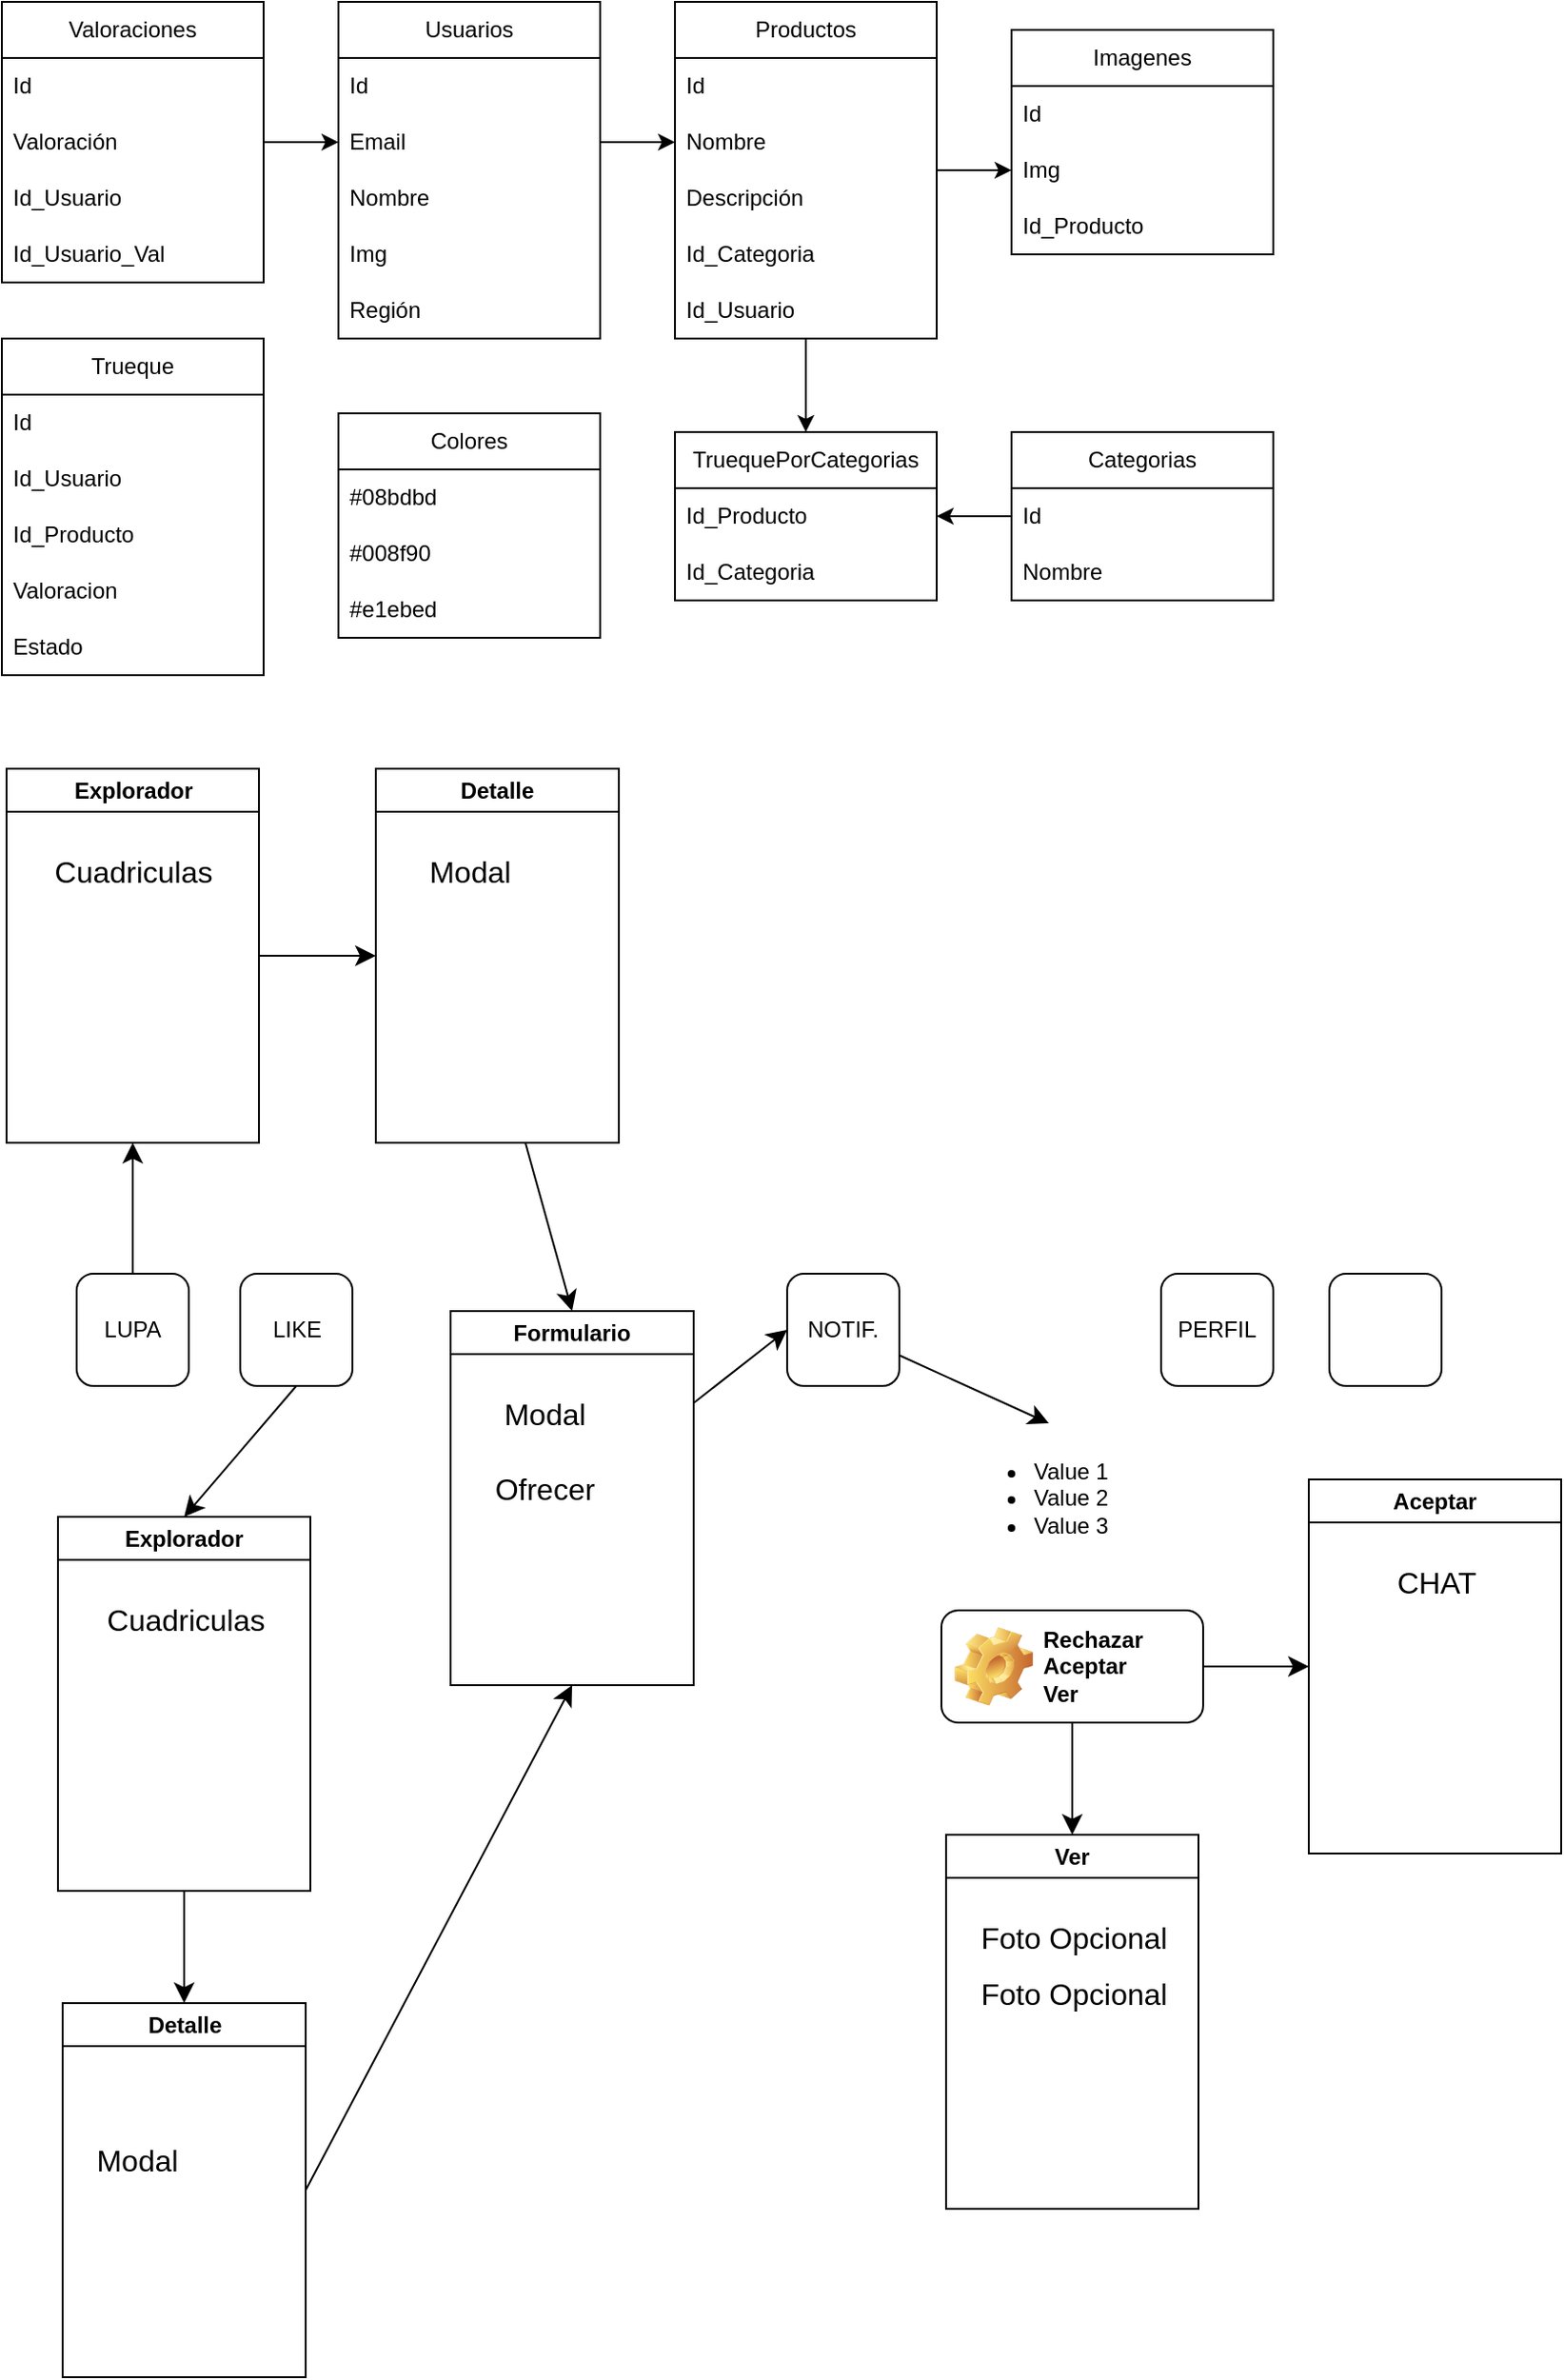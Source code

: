 <mxfile version="24.8.2">
  <diagram name="Página-1" id="bj0DzRCgQcsLs7RcYcNw">
    <mxGraphModel dx="1674" dy="788" grid="1" gridSize="10" guides="1" tooltips="1" connect="1" arrows="1" fold="1" page="1" pageScale="1" pageWidth="827" pageHeight="1169" math="0" shadow="0">
      <root>
        <mxCell id="0" />
        <mxCell id="1" parent="0" />
        <mxCell id="N8pNkHzPz6R8euL4msvj-1" value="Usuarios" style="swimlane;fontStyle=0;childLayout=stackLayout;horizontal=1;startSize=30;horizontalStack=0;resizeParent=1;resizeParentMax=0;resizeLast=0;collapsible=1;marginBottom=0;whiteSpace=wrap;html=1;" parent="1" vertex="1">
          <mxGeometry x="200" width="140" height="180" as="geometry" />
        </mxCell>
        <mxCell id="N8pNkHzPz6R8euL4msvj-2" value="Id" style="text;strokeColor=none;fillColor=none;align=left;verticalAlign=middle;spacingLeft=4;spacingRight=4;overflow=hidden;points=[[0,0.5],[1,0.5]];portConstraint=eastwest;rotatable=0;whiteSpace=wrap;html=1;" parent="N8pNkHzPz6R8euL4msvj-1" vertex="1">
          <mxGeometry y="30" width="140" height="30" as="geometry" />
        </mxCell>
        <mxCell id="N8pNkHzPz6R8euL4msvj-3" value="Email" style="text;strokeColor=none;fillColor=none;align=left;verticalAlign=middle;spacingLeft=4;spacingRight=4;overflow=hidden;points=[[0,0.5],[1,0.5]];portConstraint=eastwest;rotatable=0;whiteSpace=wrap;html=1;" parent="N8pNkHzPz6R8euL4msvj-1" vertex="1">
          <mxGeometry y="60" width="140" height="30" as="geometry" />
        </mxCell>
        <mxCell id="N8pNkHzPz6R8euL4msvj-5" value="Nombre" style="text;strokeColor=none;fillColor=none;align=left;verticalAlign=middle;spacingLeft=4;spacingRight=4;overflow=hidden;points=[[0,0.5],[1,0.5]];portConstraint=eastwest;rotatable=0;whiteSpace=wrap;html=1;" parent="N8pNkHzPz6R8euL4msvj-1" vertex="1">
          <mxGeometry y="90" width="140" height="30" as="geometry" />
        </mxCell>
        <mxCell id="N8pNkHzPz6R8euL4msvj-6" value="Img" style="text;strokeColor=none;fillColor=none;align=left;verticalAlign=middle;spacingLeft=4;spacingRight=4;overflow=hidden;points=[[0,0.5],[1,0.5]];portConstraint=eastwest;rotatable=0;whiteSpace=wrap;html=1;" parent="N8pNkHzPz6R8euL4msvj-1" vertex="1">
          <mxGeometry y="120" width="140" height="30" as="geometry" />
        </mxCell>
        <mxCell id="N8pNkHzPz6R8euL4msvj-4" value="Región" style="text;strokeColor=none;fillColor=none;align=left;verticalAlign=middle;spacingLeft=4;spacingRight=4;overflow=hidden;points=[[0,0.5],[1,0.5]];portConstraint=eastwest;rotatable=0;whiteSpace=wrap;html=1;" parent="N8pNkHzPz6R8euL4msvj-1" vertex="1">
          <mxGeometry y="150" width="140" height="30" as="geometry" />
        </mxCell>
        <mxCell id="N8pNkHzPz6R8euL4msvj-7" value="Valoraciones" style="swimlane;fontStyle=0;childLayout=stackLayout;horizontal=1;startSize=30;horizontalStack=0;resizeParent=1;resizeParentMax=0;resizeLast=0;collapsible=1;marginBottom=0;whiteSpace=wrap;html=1;" parent="1" vertex="1">
          <mxGeometry x="20" width="140" height="150" as="geometry" />
        </mxCell>
        <mxCell id="N8pNkHzPz6R8euL4msvj-8" value="Id" style="text;strokeColor=none;fillColor=none;align=left;verticalAlign=middle;spacingLeft=4;spacingRight=4;overflow=hidden;points=[[0,0.5],[1,0.5]];portConstraint=eastwest;rotatable=0;whiteSpace=wrap;html=1;" parent="N8pNkHzPz6R8euL4msvj-7" vertex="1">
          <mxGeometry y="30" width="140" height="30" as="geometry" />
        </mxCell>
        <mxCell id="N8pNkHzPz6R8euL4msvj-9" value="Valoración" style="text;strokeColor=none;fillColor=none;align=left;verticalAlign=middle;spacingLeft=4;spacingRight=4;overflow=hidden;points=[[0,0.5],[1,0.5]];portConstraint=eastwest;rotatable=0;whiteSpace=wrap;html=1;" parent="N8pNkHzPz6R8euL4msvj-7" vertex="1">
          <mxGeometry y="60" width="140" height="30" as="geometry" />
        </mxCell>
        <mxCell id="N8pNkHzPz6R8euL4msvj-11" value="Id_Usuario" style="text;strokeColor=none;fillColor=none;align=left;verticalAlign=middle;spacingLeft=4;spacingRight=4;overflow=hidden;points=[[0,0.5],[1,0.5]];portConstraint=eastwest;rotatable=0;whiteSpace=wrap;html=1;" parent="N8pNkHzPz6R8euL4msvj-7" vertex="1">
          <mxGeometry y="90" width="140" height="30" as="geometry" />
        </mxCell>
        <mxCell id="N8pNkHzPz6R8euL4msvj-12" value="Id_Usuario_Val" style="text;strokeColor=none;fillColor=none;align=left;verticalAlign=middle;spacingLeft=4;spacingRight=4;overflow=hidden;points=[[0,0.5],[1,0.5]];portConstraint=eastwest;rotatable=0;whiteSpace=wrap;html=1;" parent="N8pNkHzPz6R8euL4msvj-7" vertex="1">
          <mxGeometry y="120" width="140" height="30" as="geometry" />
        </mxCell>
        <mxCell id="N8pNkHzPz6R8euL4msvj-28" style="edgeStyle=orthogonalEdgeStyle;rounded=0;orthogonalLoop=1;jettySize=auto;html=1;entryX=0;entryY=0.5;entryDx=0;entryDy=0;" parent="1" source="N8pNkHzPz6R8euL4msvj-14" target="N8pNkHzPz6R8euL4msvj-26" edge="1">
          <mxGeometry relative="1" as="geometry" />
        </mxCell>
        <mxCell id="N8pNkHzPz6R8euL4msvj-33" style="edgeStyle=orthogonalEdgeStyle;rounded=0;orthogonalLoop=1;jettySize=auto;html=1;entryX=0.5;entryY=0;entryDx=0;entryDy=0;" parent="1" source="N8pNkHzPz6R8euL4msvj-14" target="N8pNkHzPz6R8euL4msvj-30" edge="1">
          <mxGeometry relative="1" as="geometry" />
        </mxCell>
        <mxCell id="N8pNkHzPz6R8euL4msvj-14" value="Productos" style="swimlane;fontStyle=0;childLayout=stackLayout;horizontal=1;startSize=30;horizontalStack=0;resizeParent=1;resizeParentMax=0;resizeLast=0;collapsible=1;marginBottom=0;whiteSpace=wrap;html=1;" parent="1" vertex="1">
          <mxGeometry x="380" width="140" height="180" as="geometry" />
        </mxCell>
        <mxCell id="N8pNkHzPz6R8euL4msvj-15" value="Id" style="text;strokeColor=none;fillColor=none;align=left;verticalAlign=middle;spacingLeft=4;spacingRight=4;overflow=hidden;points=[[0,0.5],[1,0.5]];portConstraint=eastwest;rotatable=0;whiteSpace=wrap;html=1;" parent="N8pNkHzPz6R8euL4msvj-14" vertex="1">
          <mxGeometry y="30" width="140" height="30" as="geometry" />
        </mxCell>
        <mxCell id="N8pNkHzPz6R8euL4msvj-16" value="Nombre" style="text;strokeColor=none;fillColor=none;align=left;verticalAlign=middle;spacingLeft=4;spacingRight=4;overflow=hidden;points=[[0,0.5],[1,0.5]];portConstraint=eastwest;rotatable=0;whiteSpace=wrap;html=1;" parent="N8pNkHzPz6R8euL4msvj-14" vertex="1">
          <mxGeometry y="60" width="140" height="30" as="geometry" />
        </mxCell>
        <mxCell id="N8pNkHzPz6R8euL4msvj-18" value="Descripción" style="text;strokeColor=none;fillColor=none;align=left;verticalAlign=middle;spacingLeft=4;spacingRight=4;overflow=hidden;points=[[0,0.5],[1,0.5]];portConstraint=eastwest;rotatable=0;whiteSpace=wrap;html=1;" parent="N8pNkHzPz6R8euL4msvj-14" vertex="1">
          <mxGeometry y="90" width="140" height="30" as="geometry" />
        </mxCell>
        <mxCell id="N8pNkHzPz6R8euL4msvj-29" value="Id_Categoria" style="text;strokeColor=none;fillColor=none;align=left;verticalAlign=middle;spacingLeft=4;spacingRight=4;overflow=hidden;points=[[0,0.5],[1,0.5]];portConstraint=eastwest;rotatable=0;whiteSpace=wrap;html=1;" parent="N8pNkHzPz6R8euL4msvj-14" vertex="1">
          <mxGeometry y="120" width="140" height="30" as="geometry" />
        </mxCell>
        <mxCell id="N8pNkHzPz6R8euL4msvj-35" value="Id_Usuario" style="text;strokeColor=none;fillColor=none;align=left;verticalAlign=middle;spacingLeft=4;spacingRight=4;overflow=hidden;points=[[0,0.5],[1,0.5]];portConstraint=eastwest;rotatable=0;whiteSpace=wrap;html=1;" parent="N8pNkHzPz6R8euL4msvj-14" vertex="1">
          <mxGeometry y="150" width="140" height="30" as="geometry" />
        </mxCell>
        <mxCell id="N8pNkHzPz6R8euL4msvj-34" style="edgeStyle=orthogonalEdgeStyle;rounded=0;orthogonalLoop=1;jettySize=auto;html=1;entryX=1;entryY=0.5;entryDx=0;entryDy=0;" parent="1" source="N8pNkHzPz6R8euL4msvj-19" target="N8pNkHzPz6R8euL4msvj-31" edge="1">
          <mxGeometry relative="1" as="geometry" />
        </mxCell>
        <mxCell id="N8pNkHzPz6R8euL4msvj-19" value="Categorias" style="swimlane;fontStyle=0;childLayout=stackLayout;horizontal=1;startSize=30;horizontalStack=0;resizeParent=1;resizeParentMax=0;resizeLast=0;collapsible=1;marginBottom=0;whiteSpace=wrap;html=1;" parent="1" vertex="1">
          <mxGeometry x="560" y="230" width="140" height="90" as="geometry" />
        </mxCell>
        <mxCell id="N8pNkHzPz6R8euL4msvj-20" value="Id" style="text;strokeColor=none;fillColor=none;align=left;verticalAlign=middle;spacingLeft=4;spacingRight=4;overflow=hidden;points=[[0,0.5],[1,0.5]];portConstraint=eastwest;rotatable=0;whiteSpace=wrap;html=1;" parent="N8pNkHzPz6R8euL4msvj-19" vertex="1">
          <mxGeometry y="30" width="140" height="30" as="geometry" />
        </mxCell>
        <mxCell id="N8pNkHzPz6R8euL4msvj-21" value="Nombre" style="text;strokeColor=none;fillColor=none;align=left;verticalAlign=middle;spacingLeft=4;spacingRight=4;overflow=hidden;points=[[0,0.5],[1,0.5]];portConstraint=eastwest;rotatable=0;whiteSpace=wrap;html=1;" parent="N8pNkHzPz6R8euL4msvj-19" vertex="1">
          <mxGeometry y="60" width="140" height="30" as="geometry" />
        </mxCell>
        <mxCell id="N8pNkHzPz6R8euL4msvj-24" value="Imagenes" style="swimlane;fontStyle=0;childLayout=stackLayout;horizontal=1;startSize=30;horizontalStack=0;resizeParent=1;resizeParentMax=0;resizeLast=0;collapsible=1;marginBottom=0;whiteSpace=wrap;html=1;" parent="1" vertex="1">
          <mxGeometry x="560" y="15" width="140" height="120" as="geometry" />
        </mxCell>
        <mxCell id="N8pNkHzPz6R8euL4msvj-25" value="Id" style="text;strokeColor=none;fillColor=none;align=left;verticalAlign=middle;spacingLeft=4;spacingRight=4;overflow=hidden;points=[[0,0.5],[1,0.5]];portConstraint=eastwest;rotatable=0;whiteSpace=wrap;html=1;" parent="N8pNkHzPz6R8euL4msvj-24" vertex="1">
          <mxGeometry y="30" width="140" height="30" as="geometry" />
        </mxCell>
        <mxCell id="N8pNkHzPz6R8euL4msvj-26" value="Img" style="text;strokeColor=none;fillColor=none;align=left;verticalAlign=middle;spacingLeft=4;spacingRight=4;overflow=hidden;points=[[0,0.5],[1,0.5]];portConstraint=eastwest;rotatable=0;whiteSpace=wrap;html=1;" parent="N8pNkHzPz6R8euL4msvj-24" vertex="1">
          <mxGeometry y="60" width="140" height="30" as="geometry" />
        </mxCell>
        <mxCell id="N8pNkHzPz6R8euL4msvj-27" value="Id_Producto" style="text;strokeColor=none;fillColor=none;align=left;verticalAlign=middle;spacingLeft=4;spacingRight=4;overflow=hidden;points=[[0,0.5],[1,0.5]];portConstraint=eastwest;rotatable=0;whiteSpace=wrap;html=1;" parent="N8pNkHzPz6R8euL4msvj-24" vertex="1">
          <mxGeometry y="90" width="140" height="30" as="geometry" />
        </mxCell>
        <mxCell id="N8pNkHzPz6R8euL4msvj-30" value="TruequePorCategorias" style="swimlane;fontStyle=0;childLayout=stackLayout;horizontal=1;startSize=30;horizontalStack=0;resizeParent=1;resizeParentMax=0;resizeLast=0;collapsible=1;marginBottom=0;whiteSpace=wrap;html=1;" parent="1" vertex="1">
          <mxGeometry x="380" y="230" width="140" height="90" as="geometry" />
        </mxCell>
        <mxCell id="N8pNkHzPz6R8euL4msvj-31" value="Id_Producto" style="text;strokeColor=none;fillColor=none;align=left;verticalAlign=middle;spacingLeft=4;spacingRight=4;overflow=hidden;points=[[0,0.5],[1,0.5]];portConstraint=eastwest;rotatable=0;whiteSpace=wrap;html=1;" parent="N8pNkHzPz6R8euL4msvj-30" vertex="1">
          <mxGeometry y="30" width="140" height="30" as="geometry" />
        </mxCell>
        <mxCell id="N8pNkHzPz6R8euL4msvj-32" value="Id_Categoria" style="text;strokeColor=none;fillColor=none;align=left;verticalAlign=middle;spacingLeft=4;spacingRight=4;overflow=hidden;points=[[0,0.5],[1,0.5]];portConstraint=eastwest;rotatable=0;whiteSpace=wrap;html=1;" parent="N8pNkHzPz6R8euL4msvj-30" vertex="1">
          <mxGeometry y="60" width="140" height="30" as="geometry" />
        </mxCell>
        <mxCell id="N8pNkHzPz6R8euL4msvj-36" style="edgeStyle=orthogonalEdgeStyle;rounded=0;orthogonalLoop=1;jettySize=auto;html=1;entryX=0;entryY=0.5;entryDx=0;entryDy=0;" parent="1" source="N8pNkHzPz6R8euL4msvj-9" target="N8pNkHzPz6R8euL4msvj-3" edge="1">
          <mxGeometry relative="1" as="geometry" />
        </mxCell>
        <mxCell id="N8pNkHzPz6R8euL4msvj-37" style="edgeStyle=orthogonalEdgeStyle;rounded=0;orthogonalLoop=1;jettySize=auto;html=1;" parent="1" source="N8pNkHzPz6R8euL4msvj-3" target="N8pNkHzPz6R8euL4msvj-16" edge="1">
          <mxGeometry relative="1" as="geometry" />
        </mxCell>
        <mxCell id="N8pNkHzPz6R8euL4msvj-38" value="Trueque" style="swimlane;fontStyle=0;childLayout=stackLayout;horizontal=1;startSize=30;horizontalStack=0;resizeParent=1;resizeParentMax=0;resizeLast=0;collapsible=1;marginBottom=0;whiteSpace=wrap;html=1;" parent="1" vertex="1">
          <mxGeometry x="20" y="180" width="140" height="180" as="geometry" />
        </mxCell>
        <mxCell id="N8pNkHzPz6R8euL4msvj-39" value="Id" style="text;strokeColor=none;fillColor=none;align=left;verticalAlign=middle;spacingLeft=4;spacingRight=4;overflow=hidden;points=[[0,0.5],[1,0.5]];portConstraint=eastwest;rotatable=0;whiteSpace=wrap;html=1;" parent="N8pNkHzPz6R8euL4msvj-38" vertex="1">
          <mxGeometry y="30" width="140" height="30" as="geometry" />
        </mxCell>
        <mxCell id="N8pNkHzPz6R8euL4msvj-40" value="Id_Usuario" style="text;strokeColor=none;fillColor=none;align=left;verticalAlign=middle;spacingLeft=4;spacingRight=4;overflow=hidden;points=[[0,0.5],[1,0.5]];portConstraint=eastwest;rotatable=0;whiteSpace=wrap;html=1;" parent="N8pNkHzPz6R8euL4msvj-38" vertex="1">
          <mxGeometry y="60" width="140" height="30" as="geometry" />
        </mxCell>
        <mxCell id="N8pNkHzPz6R8euL4msvj-41" value="Id_Producto" style="text;strokeColor=none;fillColor=none;align=left;verticalAlign=middle;spacingLeft=4;spacingRight=4;overflow=hidden;points=[[0,0.5],[1,0.5]];portConstraint=eastwest;rotatable=0;whiteSpace=wrap;html=1;" parent="N8pNkHzPz6R8euL4msvj-38" vertex="1">
          <mxGeometry y="90" width="140" height="30" as="geometry" />
        </mxCell>
        <mxCell id="N8pNkHzPz6R8euL4msvj-42" value="Valoracion" style="text;strokeColor=none;fillColor=none;align=left;verticalAlign=middle;spacingLeft=4;spacingRight=4;overflow=hidden;points=[[0,0.5],[1,0.5]];portConstraint=eastwest;rotatable=0;whiteSpace=wrap;html=1;" parent="N8pNkHzPz6R8euL4msvj-38" vertex="1">
          <mxGeometry y="120" width="140" height="30" as="geometry" />
        </mxCell>
        <mxCell id="N8pNkHzPz6R8euL4msvj-43" value="Estado" style="text;strokeColor=none;fillColor=none;align=left;verticalAlign=middle;spacingLeft=4;spacingRight=4;overflow=hidden;points=[[0,0.5],[1,0.5]];portConstraint=eastwest;rotatable=0;whiteSpace=wrap;html=1;" parent="N8pNkHzPz6R8euL4msvj-38" vertex="1">
          <mxGeometry y="150" width="140" height="30" as="geometry" />
        </mxCell>
        <mxCell id="N8pNkHzPz6R8euL4msvj-44" value="Colores" style="swimlane;fontStyle=0;childLayout=stackLayout;horizontal=1;startSize=30;horizontalStack=0;resizeParent=1;resizeParentMax=0;resizeLast=0;collapsible=1;marginBottom=0;whiteSpace=wrap;html=1;" parent="1" vertex="1">
          <mxGeometry x="200" y="220" width="140" height="120" as="geometry" />
        </mxCell>
        <mxCell id="N8pNkHzPz6R8euL4msvj-45" value="#08bdbd" style="text;strokeColor=none;fillColor=none;align=left;verticalAlign=middle;spacingLeft=4;spacingRight=4;overflow=hidden;points=[[0,0.5],[1,0.5]];portConstraint=eastwest;rotatable=0;whiteSpace=wrap;html=1;" parent="N8pNkHzPz6R8euL4msvj-44" vertex="1">
          <mxGeometry y="30" width="140" height="30" as="geometry" />
        </mxCell>
        <mxCell id="N8pNkHzPz6R8euL4msvj-46" value="#008f90" style="text;strokeColor=none;fillColor=none;align=left;verticalAlign=middle;spacingLeft=4;spacingRight=4;overflow=hidden;points=[[0,0.5],[1,0.5]];portConstraint=eastwest;rotatable=0;whiteSpace=wrap;html=1;" parent="N8pNkHzPz6R8euL4msvj-44" vertex="1">
          <mxGeometry y="60" width="140" height="30" as="geometry" />
        </mxCell>
        <mxCell id="N8pNkHzPz6R8euL4msvj-47" value="#e1ebed" style="text;strokeColor=none;fillColor=none;align=left;verticalAlign=middle;spacingLeft=4;spacingRight=4;overflow=hidden;points=[[0,0.5],[1,0.5]];portConstraint=eastwest;rotatable=0;whiteSpace=wrap;html=1;" parent="N8pNkHzPz6R8euL4msvj-44" vertex="1">
          <mxGeometry y="90" width="140" height="30" as="geometry" />
        </mxCell>
        <mxCell id="zzRHjBUQeKa_N6D4FI0C-9" style="edgeStyle=none;curved=1;rounded=0;orthogonalLoop=1;jettySize=auto;html=1;entryX=0;entryY=0.5;entryDx=0;entryDy=0;fontSize=12;startSize=8;endSize=8;" edge="1" parent="1" source="zzRHjBUQeKa_N6D4FI0C-1" target="zzRHjBUQeKa_N6D4FI0C-8">
          <mxGeometry relative="1" as="geometry" />
        </mxCell>
        <mxCell id="zzRHjBUQeKa_N6D4FI0C-1" value="Explorador" style="swimlane;whiteSpace=wrap;html=1;" vertex="1" parent="1">
          <mxGeometry x="22.5" y="410" width="135" height="200" as="geometry" />
        </mxCell>
        <mxCell id="zzRHjBUQeKa_N6D4FI0C-16" value="Cuadriculas" style="text;html=1;align=center;verticalAlign=middle;resizable=0;points=[];autosize=1;strokeColor=none;fillColor=none;fontSize=16;" vertex="1" parent="zzRHjBUQeKa_N6D4FI0C-1">
          <mxGeometry x="12.5" y="40" width="110" height="30" as="geometry" />
        </mxCell>
        <mxCell id="zzRHjBUQeKa_N6D4FI0C-7" style="edgeStyle=none;curved=1;rounded=0;orthogonalLoop=1;jettySize=auto;html=1;entryX=0.5;entryY=1;entryDx=0;entryDy=0;fontSize=12;startSize=8;endSize=8;" edge="1" parent="1" source="zzRHjBUQeKa_N6D4FI0C-2" target="zzRHjBUQeKa_N6D4FI0C-1">
          <mxGeometry relative="1" as="geometry" />
        </mxCell>
        <mxCell id="zzRHjBUQeKa_N6D4FI0C-2" value="LUPA" style="rounded=1;whiteSpace=wrap;html=1;" vertex="1" parent="1">
          <mxGeometry x="60" y="680" width="60" height="60" as="geometry" />
        </mxCell>
        <mxCell id="zzRHjBUQeKa_N6D4FI0C-3" value="" style="rounded=1;whiteSpace=wrap;html=1;" vertex="1" parent="1">
          <mxGeometry x="730" y="680" width="60" height="60" as="geometry" />
        </mxCell>
        <mxCell id="zzRHjBUQeKa_N6D4FI0C-12" style="edgeStyle=none;curved=1;rounded=0;orthogonalLoop=1;jettySize=auto;html=1;fontSize=12;startSize=8;endSize=8;entryX=0.5;entryY=0;entryDx=0;entryDy=0;exitX=0.5;exitY=1;exitDx=0;exitDy=0;" edge="1" parent="1" source="zzRHjBUQeKa_N6D4FI0C-4" target="zzRHjBUQeKa_N6D4FI0C-17">
          <mxGeometry relative="1" as="geometry">
            <mxPoint x="177.5" y="800" as="targetPoint" />
          </mxGeometry>
        </mxCell>
        <mxCell id="zzRHjBUQeKa_N6D4FI0C-4" value="LIKE" style="rounded=1;whiteSpace=wrap;html=1;" vertex="1" parent="1">
          <mxGeometry x="147.5" y="680" width="60" height="60" as="geometry" />
        </mxCell>
        <mxCell id="zzRHjBUQeKa_N6D4FI0C-39" style="edgeStyle=none;curved=1;rounded=0;orthogonalLoop=1;jettySize=auto;html=1;entryX=0.5;entryY=0;entryDx=0;entryDy=0;fontSize=12;startSize=8;endSize=8;" edge="1" parent="1" source="zzRHjBUQeKa_N6D4FI0C-5" target="zzRHjBUQeKa_N6D4FI0C-22">
          <mxGeometry relative="1" as="geometry" />
        </mxCell>
        <mxCell id="zzRHjBUQeKa_N6D4FI0C-5" value="NOTIF." style="rounded=1;whiteSpace=wrap;html=1;" vertex="1" parent="1">
          <mxGeometry x="440" y="680" width="60" height="60" as="geometry" />
        </mxCell>
        <mxCell id="zzRHjBUQeKa_N6D4FI0C-6" value="PERFIL" style="rounded=1;whiteSpace=wrap;html=1;" vertex="1" parent="1">
          <mxGeometry x="640" y="680" width="60" height="60" as="geometry" />
        </mxCell>
        <mxCell id="zzRHjBUQeKa_N6D4FI0C-26" style="edgeStyle=none;curved=1;rounded=0;orthogonalLoop=1;jettySize=auto;html=1;entryX=0.5;entryY=0;entryDx=0;entryDy=0;fontSize=12;startSize=8;endSize=8;" edge="1" parent="1" target="zzRHjBUQeKa_N6D4FI0C-24">
          <mxGeometry relative="1" as="geometry">
            <mxPoint x="300" y="610" as="sourcePoint" />
          </mxGeometry>
        </mxCell>
        <mxCell id="zzRHjBUQeKa_N6D4FI0C-8" value="Detalle" style="swimlane;whiteSpace=wrap;html=1;" vertex="1" parent="1">
          <mxGeometry x="220" y="410" width="130" height="200" as="geometry" />
        </mxCell>
        <mxCell id="zzRHjBUQeKa_N6D4FI0C-15" value="Modal" style="text;html=1;align=center;verticalAlign=middle;resizable=0;points=[];autosize=1;strokeColor=none;fillColor=none;fontSize=16;" vertex="1" parent="zzRHjBUQeKa_N6D4FI0C-8">
          <mxGeometry x="15" y="40" width="70" height="30" as="geometry" />
        </mxCell>
        <mxCell id="zzRHjBUQeKa_N6D4FI0C-13" style="edgeStyle=none;curved=1;rounded=0;orthogonalLoop=1;jettySize=auto;html=1;entryX=0.5;entryY=0;entryDx=0;entryDy=0;fontSize=12;startSize=8;endSize=8;exitX=0.5;exitY=1;exitDx=0;exitDy=0;" edge="1" parent="1" source="zzRHjBUQeKa_N6D4FI0C-17" target="zzRHjBUQeKa_N6D4FI0C-11">
          <mxGeometry relative="1" as="geometry">
            <mxPoint x="132.5" y="1060" as="sourcePoint" />
          </mxGeometry>
        </mxCell>
        <mxCell id="zzRHjBUQeKa_N6D4FI0C-37" style="edgeStyle=none;curved=1;rounded=0;orthogonalLoop=1;jettySize=auto;html=1;entryX=0.5;entryY=1;entryDx=0;entryDy=0;fontSize=12;startSize=8;endSize=8;exitX=1;exitY=0.5;exitDx=0;exitDy=0;" edge="1" parent="1" source="zzRHjBUQeKa_N6D4FI0C-11" target="zzRHjBUQeKa_N6D4FI0C-24">
          <mxGeometry relative="1" as="geometry" />
        </mxCell>
        <mxCell id="zzRHjBUQeKa_N6D4FI0C-11" value="Detalle" style="swimlane;whiteSpace=wrap;html=1;" vertex="1" parent="1">
          <mxGeometry x="52.5" y="1070" width="130" height="200" as="geometry" />
        </mxCell>
        <mxCell id="zzRHjBUQeKa_N6D4FI0C-14" value="Modal" style="text;html=1;align=center;verticalAlign=middle;resizable=0;points=[];autosize=1;strokeColor=none;fillColor=none;fontSize=16;" vertex="1" parent="zzRHjBUQeKa_N6D4FI0C-11">
          <mxGeometry x="4" y="69" width="70" height="30" as="geometry" />
        </mxCell>
        <mxCell id="zzRHjBUQeKa_N6D4FI0C-17" value="Explorador" style="swimlane;whiteSpace=wrap;html=1;" vertex="1" parent="1">
          <mxGeometry x="50" y="810" width="135" height="200" as="geometry" />
        </mxCell>
        <mxCell id="zzRHjBUQeKa_N6D4FI0C-18" value="Cuadriculas" style="text;html=1;align=center;verticalAlign=middle;resizable=0;points=[];autosize=1;strokeColor=none;fillColor=none;fontSize=16;" vertex="1" parent="zzRHjBUQeKa_N6D4FI0C-17">
          <mxGeometry x="12.5" y="40" width="110" height="30" as="geometry" />
        </mxCell>
        <mxCell id="zzRHjBUQeKa_N6D4FI0C-22" value="&lt;ul&gt;&lt;li&gt;Value 1&lt;/li&gt;&lt;li&gt;Value 2&lt;/li&gt;&lt;li&gt;Value 3&lt;/li&gt;&lt;/ul&gt;" style="text;strokeColor=none;fillColor=none;html=1;whiteSpace=wrap;verticalAlign=middle;overflow=hidden;" vertex="1" parent="1">
          <mxGeometry x="530" y="760" width="100" height="80" as="geometry" />
        </mxCell>
        <mxCell id="zzRHjBUQeKa_N6D4FI0C-38" style="edgeStyle=none;curved=1;rounded=0;orthogonalLoop=1;jettySize=auto;html=1;entryX=0;entryY=0.5;entryDx=0;entryDy=0;fontSize=12;startSize=8;endSize=8;" edge="1" parent="1" source="zzRHjBUQeKa_N6D4FI0C-24" target="zzRHjBUQeKa_N6D4FI0C-5">
          <mxGeometry relative="1" as="geometry" />
        </mxCell>
        <mxCell id="zzRHjBUQeKa_N6D4FI0C-24" value="Formulario" style="swimlane;whiteSpace=wrap;html=1;" vertex="1" parent="1">
          <mxGeometry x="260" y="700" width="130" height="200" as="geometry" />
        </mxCell>
        <mxCell id="zzRHjBUQeKa_N6D4FI0C-25" value="Modal" style="text;html=1;align=center;verticalAlign=middle;resizable=0;points=[];autosize=1;strokeColor=none;fillColor=none;fontSize=16;" vertex="1" parent="zzRHjBUQeKa_N6D4FI0C-24">
          <mxGeometry x="15" y="40" width="70" height="30" as="geometry" />
        </mxCell>
        <mxCell id="zzRHjBUQeKa_N6D4FI0C-27" value="Ofrecer" style="text;html=1;align=center;verticalAlign=middle;resizable=0;points=[];autosize=1;strokeColor=none;fillColor=none;fontSize=16;" vertex="1" parent="zzRHjBUQeKa_N6D4FI0C-24">
          <mxGeometry x="10" y="80" width="80" height="30" as="geometry" />
        </mxCell>
        <mxCell id="zzRHjBUQeKa_N6D4FI0C-32" style="edgeStyle=none;curved=1;rounded=0;orthogonalLoop=1;jettySize=auto;html=1;entryX=0;entryY=0.5;entryDx=0;entryDy=0;fontSize=12;startSize=8;endSize=8;" edge="1" parent="1" source="zzRHjBUQeKa_N6D4FI0C-29" target="zzRHjBUQeKa_N6D4FI0C-30">
          <mxGeometry relative="1" as="geometry" />
        </mxCell>
        <mxCell id="zzRHjBUQeKa_N6D4FI0C-35" style="edgeStyle=none;curved=1;rounded=0;orthogonalLoop=1;jettySize=auto;html=1;fontSize=12;startSize=8;endSize=8;" edge="1" parent="1" source="zzRHjBUQeKa_N6D4FI0C-29" target="zzRHjBUQeKa_N6D4FI0C-33">
          <mxGeometry relative="1" as="geometry" />
        </mxCell>
        <mxCell id="zzRHjBUQeKa_N6D4FI0C-29" value="Rechazar&lt;br&gt;Aceptar&lt;div&gt;Ver&lt;/div&gt;" style="label;whiteSpace=wrap;html=1;image=img/clipart/Gear_128x128.png" vertex="1" parent="1">
          <mxGeometry x="522.5" y="860" width="140" height="60" as="geometry" />
        </mxCell>
        <mxCell id="zzRHjBUQeKa_N6D4FI0C-30" value="Aceptar" style="swimlane;whiteSpace=wrap;html=1;" vertex="1" parent="1">
          <mxGeometry x="719" y="790" width="135" height="200" as="geometry" />
        </mxCell>
        <mxCell id="zzRHjBUQeKa_N6D4FI0C-31" value="CHAT" style="text;html=1;align=center;verticalAlign=middle;resizable=0;points=[];autosize=1;strokeColor=none;fillColor=none;fontSize=16;" vertex="1" parent="zzRHjBUQeKa_N6D4FI0C-30">
          <mxGeometry x="32.5" y="40" width="70" height="30" as="geometry" />
        </mxCell>
        <mxCell id="zzRHjBUQeKa_N6D4FI0C-33" value="Ver" style="swimlane;whiteSpace=wrap;html=1;startSize=23;" vertex="1" parent="1">
          <mxGeometry x="525" y="980" width="135" height="200" as="geometry" />
        </mxCell>
        <mxCell id="zzRHjBUQeKa_N6D4FI0C-34" value="Foto Opcional" style="text;html=1;align=center;verticalAlign=middle;resizable=0;points=[];autosize=1;strokeColor=none;fillColor=none;fontSize=16;" vertex="1" parent="zzRHjBUQeKa_N6D4FI0C-33">
          <mxGeometry x="7.5" y="40" width="120" height="30" as="geometry" />
        </mxCell>
        <mxCell id="zzRHjBUQeKa_N6D4FI0C-36" value="Foto Opcional" style="text;html=1;align=center;verticalAlign=middle;resizable=0;points=[];autosize=1;strokeColor=none;fillColor=none;fontSize=16;" vertex="1" parent="zzRHjBUQeKa_N6D4FI0C-33">
          <mxGeometry x="7.5" y="70" width="120" height="30" as="geometry" />
        </mxCell>
      </root>
    </mxGraphModel>
  </diagram>
</mxfile>
